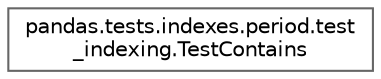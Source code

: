 digraph "Graphical Class Hierarchy"
{
 // LATEX_PDF_SIZE
  bgcolor="transparent";
  edge [fontname=Helvetica,fontsize=10,labelfontname=Helvetica,labelfontsize=10];
  node [fontname=Helvetica,fontsize=10,shape=box,height=0.2,width=0.4];
  rankdir="LR";
  Node0 [id="Node000000",label="pandas.tests.indexes.period.test\l_indexing.TestContains",height=0.2,width=0.4,color="grey40", fillcolor="white", style="filled",URL="$dd/dfb/classpandas_1_1tests_1_1indexes_1_1period_1_1test__indexing_1_1TestContains.html",tooltip=" "];
}
